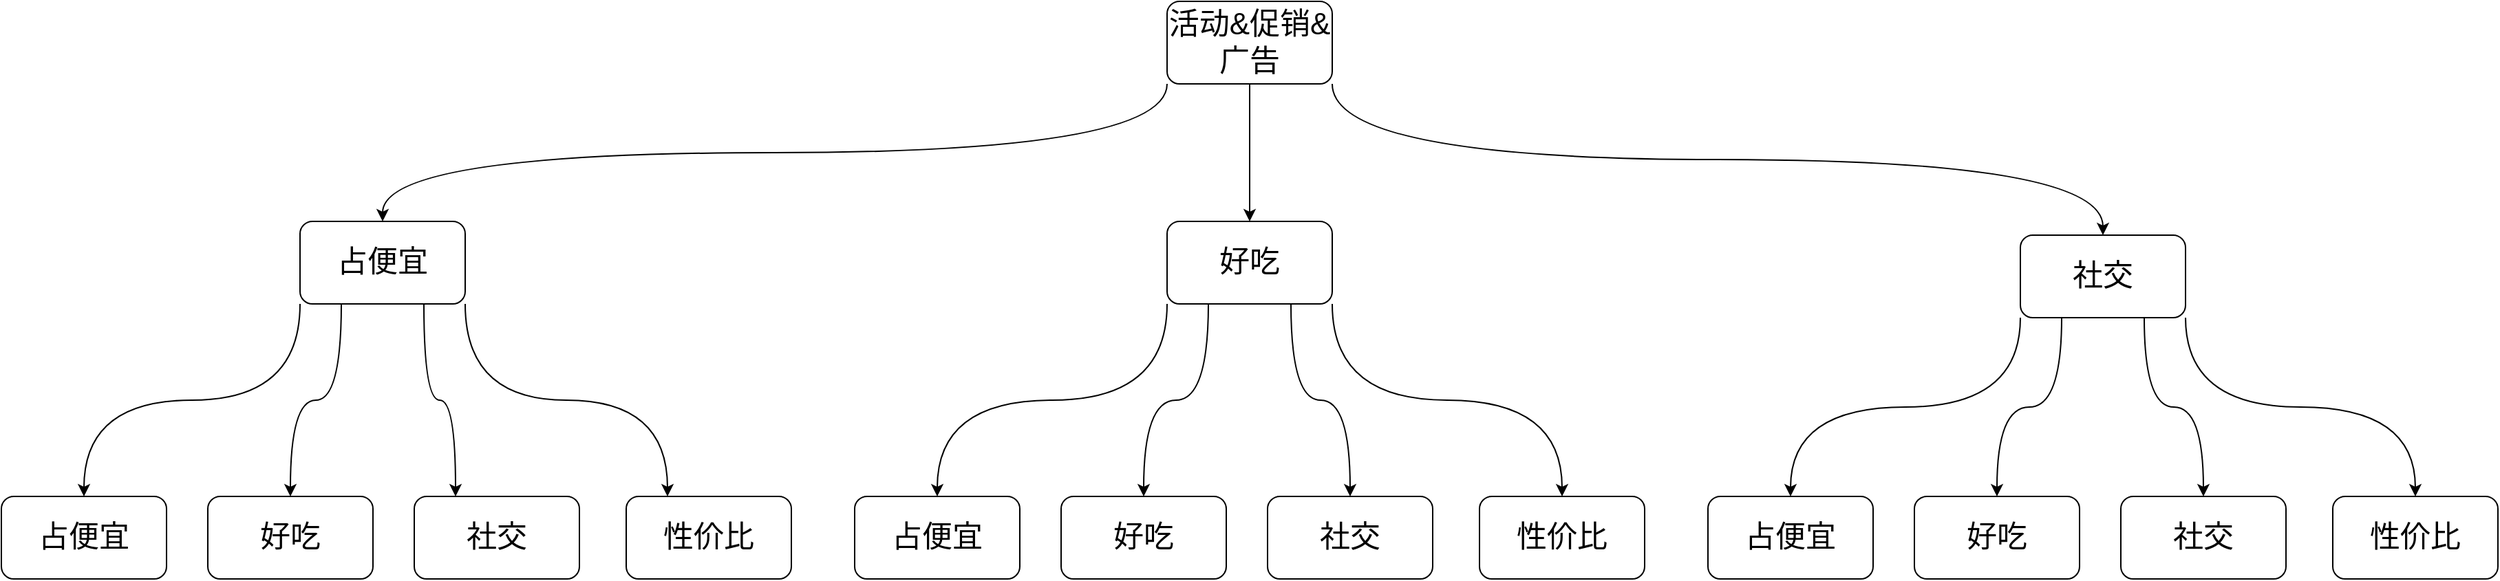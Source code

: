 <mxfile version="14.0.0" type="github">
  <diagram id="4dkKXYNTAWK5__7AtTli" name="Page-1">
    <mxGraphModel dx="3197" dy="1270" grid="1" gridSize="10" guides="1" tooltips="1" connect="1" arrows="1" fold="1" page="1" pageScale="1" pageWidth="827" pageHeight="1169" math="0" shadow="0">
      <root>
        <mxCell id="0" />
        <mxCell id="1" parent="0" />
        <mxCell id="rxXV3Al38AFxh0UGhGaE-33" style="edgeStyle=orthogonalEdgeStyle;curved=1;rounded=0;orthogonalLoop=1;jettySize=auto;html=1;exitX=0;exitY=1;exitDx=0;exitDy=0;entryX=0.5;entryY=0;entryDx=0;entryDy=0;fontSize=22;" edge="1" parent="1" source="rxXV3Al38AFxh0UGhGaE-1" target="rxXV3Al38AFxh0UGhGaE-27">
          <mxGeometry relative="1" as="geometry" />
        </mxCell>
        <mxCell id="rxXV3Al38AFxh0UGhGaE-34" style="edgeStyle=orthogonalEdgeStyle;curved=1;rounded=0;orthogonalLoop=1;jettySize=auto;html=1;exitX=0.5;exitY=1;exitDx=0;exitDy=0;fontSize=22;" edge="1" parent="1" source="rxXV3Al38AFxh0UGhGaE-1" target="rxXV3Al38AFxh0UGhGaE-25">
          <mxGeometry relative="1" as="geometry" />
        </mxCell>
        <mxCell id="rxXV3Al38AFxh0UGhGaE-35" style="edgeStyle=orthogonalEdgeStyle;curved=1;rounded=0;orthogonalLoop=1;jettySize=auto;html=1;exitX=1;exitY=1;exitDx=0;exitDy=0;entryX=0.5;entryY=0;entryDx=0;entryDy=0;fontSize=22;" edge="1" parent="1" source="rxXV3Al38AFxh0UGhGaE-1" target="rxXV3Al38AFxh0UGhGaE-28">
          <mxGeometry relative="1" as="geometry" />
        </mxCell>
        <mxCell id="rxXV3Al38AFxh0UGhGaE-1" value="活动&amp;amp;促销&amp;amp;广告" style="rounded=1;whiteSpace=wrap;html=1;fontSize=22;" vertex="1" parent="1">
          <mxGeometry x="670" y="30" width="120" height="60" as="geometry" />
        </mxCell>
        <mxCell id="rxXV3Al38AFxh0UGhGaE-48" style="edgeStyle=orthogonalEdgeStyle;curved=1;rounded=0;orthogonalLoop=1;jettySize=auto;html=1;exitX=0;exitY=1;exitDx=0;exitDy=0;entryX=0.5;entryY=0;entryDx=0;entryDy=0;fontSize=22;" edge="1" parent="1" source="rxXV3Al38AFxh0UGhGaE-25" target="rxXV3Al38AFxh0UGhGaE-40">
          <mxGeometry relative="1" as="geometry" />
        </mxCell>
        <mxCell id="rxXV3Al38AFxh0UGhGaE-49" style="edgeStyle=orthogonalEdgeStyle;curved=1;rounded=0;orthogonalLoop=1;jettySize=auto;html=1;exitX=0.25;exitY=1;exitDx=0;exitDy=0;entryX=0.5;entryY=0;entryDx=0;entryDy=0;fontSize=22;" edge="1" parent="1" source="rxXV3Al38AFxh0UGhGaE-25" target="rxXV3Al38AFxh0UGhGaE-41">
          <mxGeometry relative="1" as="geometry" />
        </mxCell>
        <mxCell id="rxXV3Al38AFxh0UGhGaE-51" style="edgeStyle=orthogonalEdgeStyle;curved=1;rounded=0;orthogonalLoop=1;jettySize=auto;html=1;exitX=0.75;exitY=1;exitDx=0;exitDy=0;fontSize=22;" edge="1" parent="1" source="rxXV3Al38AFxh0UGhGaE-25" target="rxXV3Al38AFxh0UGhGaE-42">
          <mxGeometry relative="1" as="geometry" />
        </mxCell>
        <mxCell id="rxXV3Al38AFxh0UGhGaE-52" style="edgeStyle=orthogonalEdgeStyle;curved=1;rounded=0;orthogonalLoop=1;jettySize=auto;html=1;exitX=1;exitY=1;exitDx=0;exitDy=0;entryX=0.5;entryY=0;entryDx=0;entryDy=0;fontSize=22;" edge="1" parent="1" source="rxXV3Al38AFxh0UGhGaE-25" target="rxXV3Al38AFxh0UGhGaE-43">
          <mxGeometry relative="1" as="geometry" />
        </mxCell>
        <mxCell id="rxXV3Al38AFxh0UGhGaE-25" value="好吃" style="rounded=1;whiteSpace=wrap;html=1;fontSize=22;" vertex="1" parent="1">
          <mxGeometry x="670" y="190" width="120" height="60" as="geometry" />
        </mxCell>
        <mxCell id="rxXV3Al38AFxh0UGhGaE-36" style="edgeStyle=orthogonalEdgeStyle;curved=1;rounded=0;orthogonalLoop=1;jettySize=auto;html=1;exitX=0;exitY=1;exitDx=0;exitDy=0;entryX=0.5;entryY=0;entryDx=0;entryDy=0;fontSize=22;" edge="1" parent="1" source="rxXV3Al38AFxh0UGhGaE-27" target="rxXV3Al38AFxh0UGhGaE-29">
          <mxGeometry relative="1" as="geometry" />
        </mxCell>
        <mxCell id="rxXV3Al38AFxh0UGhGaE-37" style="edgeStyle=orthogonalEdgeStyle;curved=1;rounded=0;orthogonalLoop=1;jettySize=auto;html=1;exitX=0.25;exitY=1;exitDx=0;exitDy=0;fontSize=22;" edge="1" parent="1" source="rxXV3Al38AFxh0UGhGaE-27" target="rxXV3Al38AFxh0UGhGaE-30">
          <mxGeometry relative="1" as="geometry" />
        </mxCell>
        <mxCell id="rxXV3Al38AFxh0UGhGaE-38" style="edgeStyle=orthogonalEdgeStyle;curved=1;rounded=0;orthogonalLoop=1;jettySize=auto;html=1;exitX=0.75;exitY=1;exitDx=0;exitDy=0;entryX=0.25;entryY=0;entryDx=0;entryDy=0;fontSize=22;" edge="1" parent="1" source="rxXV3Al38AFxh0UGhGaE-27" target="rxXV3Al38AFxh0UGhGaE-31">
          <mxGeometry relative="1" as="geometry" />
        </mxCell>
        <mxCell id="rxXV3Al38AFxh0UGhGaE-39" style="edgeStyle=orthogonalEdgeStyle;curved=1;rounded=0;orthogonalLoop=1;jettySize=auto;html=1;exitX=1;exitY=1;exitDx=0;exitDy=0;entryX=0.25;entryY=0;entryDx=0;entryDy=0;fontSize=22;" edge="1" parent="1" source="rxXV3Al38AFxh0UGhGaE-27" target="rxXV3Al38AFxh0UGhGaE-32">
          <mxGeometry relative="1" as="geometry" />
        </mxCell>
        <mxCell id="rxXV3Al38AFxh0UGhGaE-27" value="占便宜" style="rounded=1;whiteSpace=wrap;html=1;fontSize=22;" vertex="1" parent="1">
          <mxGeometry x="40" y="190" width="120" height="60" as="geometry" />
        </mxCell>
        <mxCell id="rxXV3Al38AFxh0UGhGaE-53" style="edgeStyle=orthogonalEdgeStyle;curved=1;rounded=0;orthogonalLoop=1;jettySize=auto;html=1;exitX=0;exitY=1;exitDx=0;exitDy=0;fontSize=22;" edge="1" parent="1" source="rxXV3Al38AFxh0UGhGaE-28" target="rxXV3Al38AFxh0UGhGaE-44">
          <mxGeometry relative="1" as="geometry" />
        </mxCell>
        <mxCell id="rxXV3Al38AFxh0UGhGaE-54" style="edgeStyle=orthogonalEdgeStyle;curved=1;rounded=0;orthogonalLoop=1;jettySize=auto;html=1;exitX=0.25;exitY=1;exitDx=0;exitDy=0;entryX=0.5;entryY=0;entryDx=0;entryDy=0;fontSize=22;" edge="1" parent="1" source="rxXV3Al38AFxh0UGhGaE-28" target="rxXV3Al38AFxh0UGhGaE-45">
          <mxGeometry relative="1" as="geometry" />
        </mxCell>
        <mxCell id="rxXV3Al38AFxh0UGhGaE-55" style="edgeStyle=orthogonalEdgeStyle;curved=1;rounded=0;orthogonalLoop=1;jettySize=auto;html=1;exitX=0.75;exitY=1;exitDx=0;exitDy=0;entryX=0.5;entryY=0;entryDx=0;entryDy=0;fontSize=22;" edge="1" parent="1" source="rxXV3Al38AFxh0UGhGaE-28" target="rxXV3Al38AFxh0UGhGaE-46">
          <mxGeometry relative="1" as="geometry" />
        </mxCell>
        <mxCell id="rxXV3Al38AFxh0UGhGaE-56" style="edgeStyle=orthogonalEdgeStyle;curved=1;rounded=0;orthogonalLoop=1;jettySize=auto;html=1;exitX=1;exitY=1;exitDx=0;exitDy=0;entryX=0.5;entryY=0;entryDx=0;entryDy=0;fontSize=22;" edge="1" parent="1" source="rxXV3Al38AFxh0UGhGaE-28" target="rxXV3Al38AFxh0UGhGaE-47">
          <mxGeometry relative="1" as="geometry" />
        </mxCell>
        <mxCell id="rxXV3Al38AFxh0UGhGaE-28" value="社交" style="rounded=1;whiteSpace=wrap;html=1;fontSize=22;" vertex="1" parent="1">
          <mxGeometry x="1290" y="200" width="120" height="60" as="geometry" />
        </mxCell>
        <mxCell id="rxXV3Al38AFxh0UGhGaE-29" value="占便宜" style="rounded=1;whiteSpace=wrap;html=1;fontSize=22;" vertex="1" parent="1">
          <mxGeometry x="-177" y="390" width="120" height="60" as="geometry" />
        </mxCell>
        <mxCell id="rxXV3Al38AFxh0UGhGaE-30" value="好吃" style="rounded=1;whiteSpace=wrap;html=1;fontSize=22;" vertex="1" parent="1">
          <mxGeometry x="-27" y="390" width="120" height="60" as="geometry" />
        </mxCell>
        <mxCell id="rxXV3Al38AFxh0UGhGaE-31" value="社交" style="rounded=1;whiteSpace=wrap;html=1;fontSize=22;" vertex="1" parent="1">
          <mxGeometry x="123" y="390" width="120" height="60" as="geometry" />
        </mxCell>
        <mxCell id="rxXV3Al38AFxh0UGhGaE-32" value="性价比" style="rounded=1;whiteSpace=wrap;html=1;fontSize=22;" vertex="1" parent="1">
          <mxGeometry x="277" y="390" width="120" height="60" as="geometry" />
        </mxCell>
        <mxCell id="rxXV3Al38AFxh0UGhGaE-40" value="占便宜" style="rounded=1;whiteSpace=wrap;html=1;fontSize=22;" vertex="1" parent="1">
          <mxGeometry x="443" y="390" width="120" height="60" as="geometry" />
        </mxCell>
        <mxCell id="rxXV3Al38AFxh0UGhGaE-41" value="好吃" style="rounded=1;whiteSpace=wrap;html=1;fontSize=22;" vertex="1" parent="1">
          <mxGeometry x="593" y="390" width="120" height="60" as="geometry" />
        </mxCell>
        <mxCell id="rxXV3Al38AFxh0UGhGaE-42" value="社交" style="rounded=1;whiteSpace=wrap;html=1;fontSize=22;" vertex="1" parent="1">
          <mxGeometry x="743" y="390" width="120" height="60" as="geometry" />
        </mxCell>
        <mxCell id="rxXV3Al38AFxh0UGhGaE-43" value="性价比" style="rounded=1;whiteSpace=wrap;html=1;fontSize=22;" vertex="1" parent="1">
          <mxGeometry x="897" y="390" width="120" height="60" as="geometry" />
        </mxCell>
        <mxCell id="rxXV3Al38AFxh0UGhGaE-44" value="占便宜" style="rounded=1;whiteSpace=wrap;html=1;fontSize=22;" vertex="1" parent="1">
          <mxGeometry x="1063" y="390" width="120" height="60" as="geometry" />
        </mxCell>
        <mxCell id="rxXV3Al38AFxh0UGhGaE-45" value="好吃" style="rounded=1;whiteSpace=wrap;html=1;fontSize=22;" vertex="1" parent="1">
          <mxGeometry x="1213" y="390" width="120" height="60" as="geometry" />
        </mxCell>
        <mxCell id="rxXV3Al38AFxh0UGhGaE-46" value="社交" style="rounded=1;whiteSpace=wrap;html=1;fontSize=22;" vertex="1" parent="1">
          <mxGeometry x="1363" y="390" width="120" height="60" as="geometry" />
        </mxCell>
        <mxCell id="rxXV3Al38AFxh0UGhGaE-47" value="性价比" style="rounded=1;whiteSpace=wrap;html=1;fontSize=22;" vertex="1" parent="1">
          <mxGeometry x="1517" y="390" width="120" height="60" as="geometry" />
        </mxCell>
      </root>
    </mxGraphModel>
  </diagram>
</mxfile>

